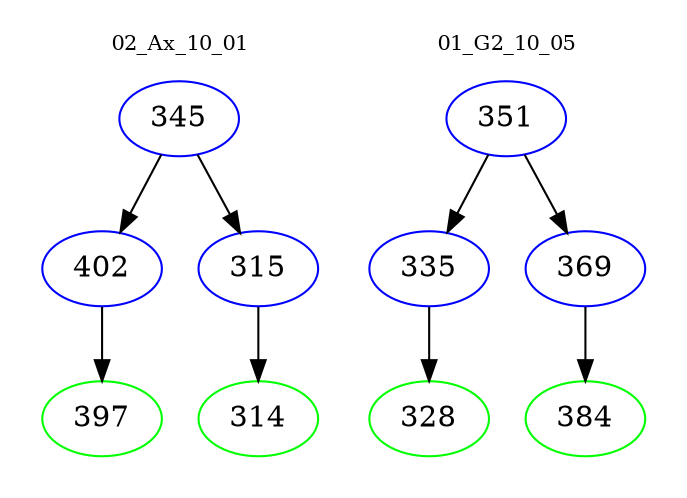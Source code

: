 digraph{
subgraph cluster_0 {
color = white
label = "02_Ax_10_01";
fontsize=10;
T0_345 [label="345", color="blue"]
T0_345 -> T0_402 [color="black"]
T0_402 [label="402", color="blue"]
T0_402 -> T0_397 [color="black"]
T0_397 [label="397", color="green"]
T0_345 -> T0_315 [color="black"]
T0_315 [label="315", color="blue"]
T0_315 -> T0_314 [color="black"]
T0_314 [label="314", color="green"]
}
subgraph cluster_1 {
color = white
label = "01_G2_10_05";
fontsize=10;
T1_351 [label="351", color="blue"]
T1_351 -> T1_335 [color="black"]
T1_335 [label="335", color="blue"]
T1_335 -> T1_328 [color="black"]
T1_328 [label="328", color="green"]
T1_351 -> T1_369 [color="black"]
T1_369 [label="369", color="blue"]
T1_369 -> T1_384 [color="black"]
T1_384 [label="384", color="green"]
}
}
